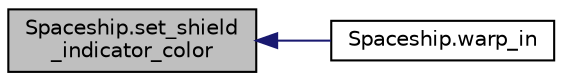 digraph "Spaceship.set_shield_indicator_color"
{
  edge [fontname="Helvetica",fontsize="10",labelfontname="Helvetica",labelfontsize="10"];
  node [fontname="Helvetica",fontsize="10",shape=record];
  rankdir="LR";
  Node136 [label="Spaceship.set_shield\l_indicator_color",height=0.2,width=0.4,color="black", fillcolor="grey75", style="filled", fontcolor="black"];
  Node136 -> Node137 [dir="back",color="midnightblue",fontsize="10",style="solid",fontname="Helvetica"];
  Node137 [label="Spaceship.warp_in",height=0.2,width=0.4,color="black", fillcolor="white", style="filled",URL="$class_spaceship.html#a4a932f067ed922c34f82fa4479dbdf4d",tooltip="Lässt das Raumschiff reinwarpen "];
}
